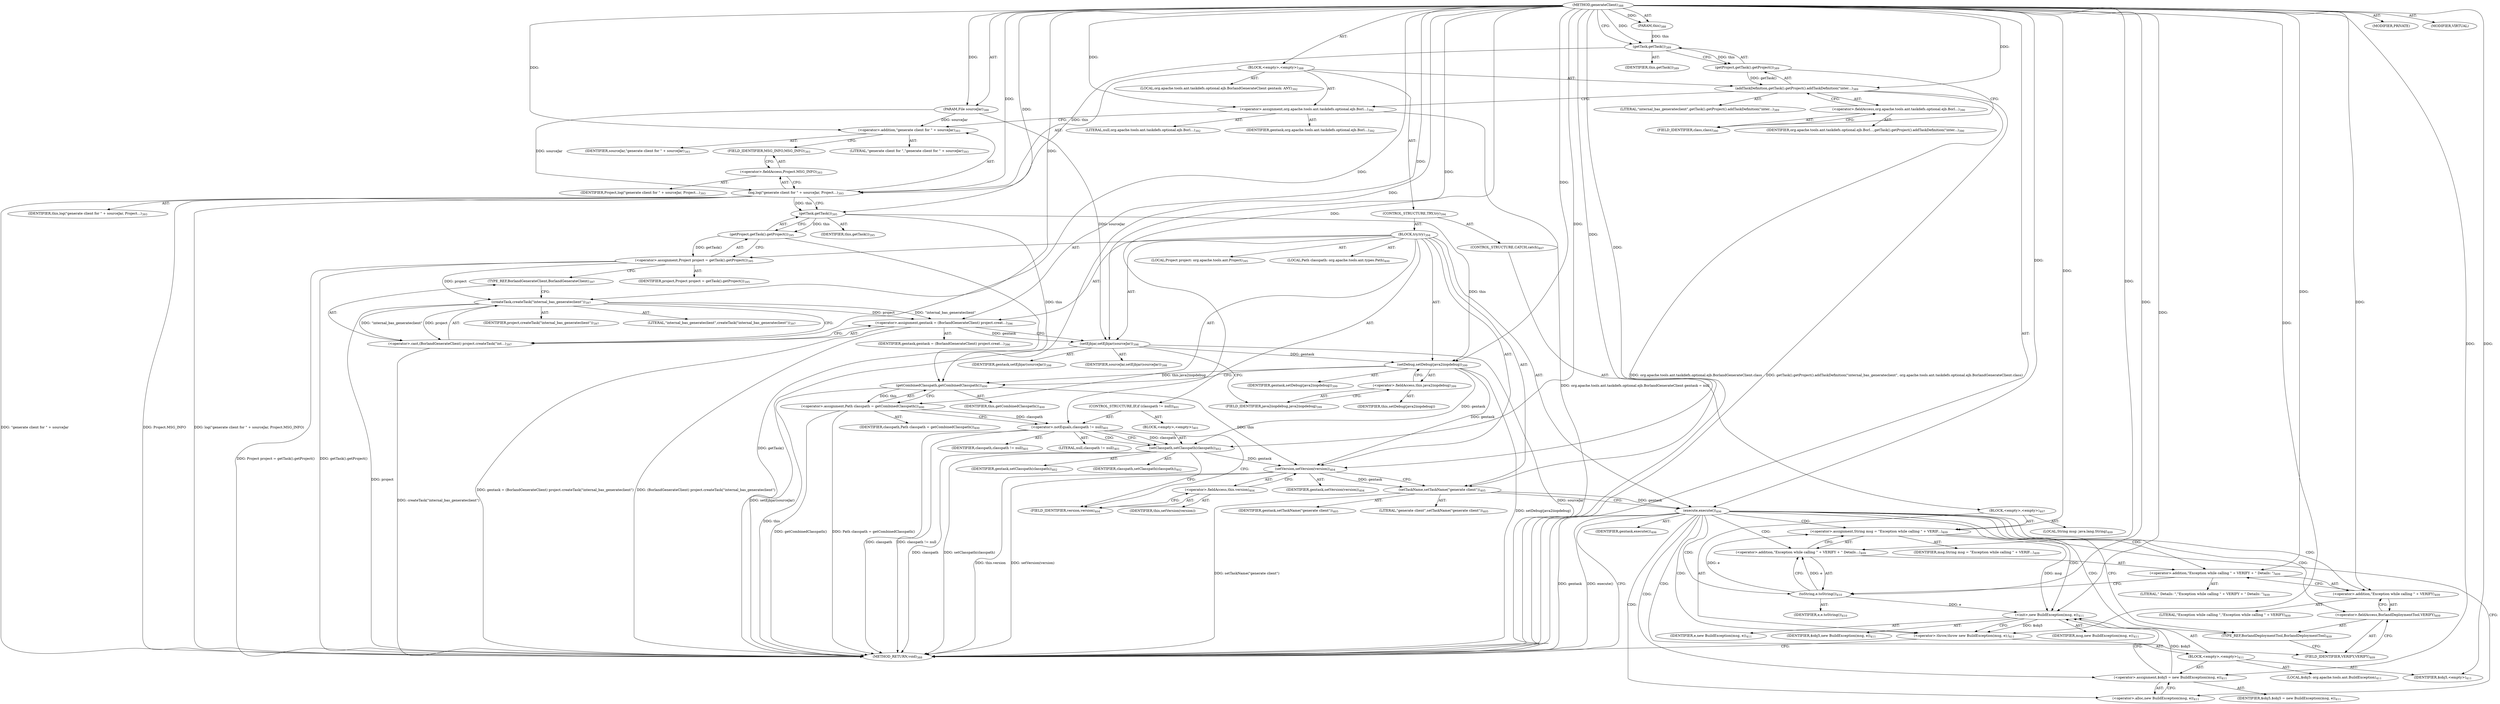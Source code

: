 digraph "generateClient" {  
"111669149710" [label = <(METHOD,generateClient)<SUB>388</SUB>> ]
"115964117009" [label = <(PARAM,this)<SUB>388</SUB>> ]
"115964117029" [label = <(PARAM,File sourceJar)<SUB>388</SUB>> ]
"25769803808" [label = <(BLOCK,&lt;empty&gt;,&lt;empty&gt;)<SUB>388</SUB>> ]
"30064771257" [label = <(addTaskDefinition,getTask().getProject().addTaskDefinition(&quot;inter...)<SUB>389</SUB>> ]
"30064771258" [label = <(getProject,getTask().getProject())<SUB>389</SUB>> ]
"30064771259" [label = <(getTask,getTask())<SUB>389</SUB>> ]
"68719476767" [label = <(IDENTIFIER,this,getTask())<SUB>389</SUB>> ]
"90194313248" [label = <(LITERAL,&quot;internal_bas_generateclient&quot;,getTask().getProject().addTaskDefinition(&quot;inter...)<SUB>389</SUB>> ]
"30064771260" [label = <(&lt;operator&gt;.fieldAccess,org.apache.tools.ant.taskdefs.optional.ejb.Borl...)<SUB>390</SUB>> ]
"68719476903" [label = <(IDENTIFIER,org.apache.tools.ant.taskdefs.optional.ejb.Borl...,getTask().getProject().addTaskDefinition(&quot;inter...)<SUB>390</SUB>> ]
"55834574890" [label = <(FIELD_IDENTIFIER,class,class)<SUB>390</SUB>> ]
"94489280529" [label = <(LOCAL,org.apache.tools.ant.taskdefs.optional.ejb.BorlandGenerateClient gentask: ANY)<SUB>392</SUB>> ]
"30064771261" [label = <(&lt;operator&gt;.assignment,org.apache.tools.ant.taskdefs.optional.ejb.Borl...)<SUB>392</SUB>> ]
"68719476904" [label = <(IDENTIFIER,gentask,org.apache.tools.ant.taskdefs.optional.ejb.Borl...)<SUB>392</SUB>> ]
"90194313249" [label = <(LITERAL,null,org.apache.tools.ant.taskdefs.optional.ejb.Borl...)<SUB>392</SUB>> ]
"30064771262" [label = <(log,log(&quot;generate client for &quot; + sourceJar, Project...)<SUB>393</SUB>> ]
"68719476768" [label = <(IDENTIFIER,this,log(&quot;generate client for &quot; + sourceJar, Project...)<SUB>393</SUB>> ]
"30064771263" [label = <(&lt;operator&gt;.addition,&quot;generate client for &quot; + sourceJar)<SUB>393</SUB>> ]
"90194313250" [label = <(LITERAL,&quot;generate client for &quot;,&quot;generate client for &quot; + sourceJar)<SUB>393</SUB>> ]
"68719476905" [label = <(IDENTIFIER,sourceJar,&quot;generate client for &quot; + sourceJar)<SUB>393</SUB>> ]
"30064771264" [label = <(&lt;operator&gt;.fieldAccess,Project.MSG_INFO)<SUB>393</SUB>> ]
"68719476906" [label = <(IDENTIFIER,Project,log(&quot;generate client for &quot; + sourceJar, Project...)<SUB>393</SUB>> ]
"55834574891" [label = <(FIELD_IDENTIFIER,MSG_INFO,MSG_INFO)<SUB>393</SUB>> ]
"47244640269" [label = <(CONTROL_STRUCTURE,TRY,try)<SUB>394</SUB>> ]
"25769803809" [label = <(BLOCK,try,try)<SUB>394</SUB>> ]
"94489280530" [label = <(LOCAL,Project project: org.apache.tools.ant.Project)<SUB>395</SUB>> ]
"30064771265" [label = <(&lt;operator&gt;.assignment,Project project = getTask().getProject())<SUB>395</SUB>> ]
"68719476907" [label = <(IDENTIFIER,project,Project project = getTask().getProject())<SUB>395</SUB>> ]
"30064771266" [label = <(getProject,getTask().getProject())<SUB>395</SUB>> ]
"30064771267" [label = <(getTask,getTask())<SUB>395</SUB>> ]
"68719476769" [label = <(IDENTIFIER,this,getTask())<SUB>395</SUB>> ]
"30064771268" [label = <(&lt;operator&gt;.assignment,gentask = (BorlandGenerateClient) project.creat...)<SUB>396</SUB>> ]
"68719476908" [label = <(IDENTIFIER,gentask,gentask = (BorlandGenerateClient) project.creat...)<SUB>396</SUB>> ]
"30064771269" [label = <(&lt;operator&gt;.cast,(BorlandGenerateClient) project.createTask(&quot;int...)<SUB>397</SUB>> ]
"180388626447" [label = <(TYPE_REF,BorlandGenerateClient,BorlandGenerateClient)<SUB>397</SUB>> ]
"30064771270" [label = <(createTask,createTask(&quot;internal_bas_generateclient&quot;))<SUB>397</SUB>> ]
"68719476909" [label = <(IDENTIFIER,project,createTask(&quot;internal_bas_generateclient&quot;))<SUB>397</SUB>> ]
"90194313251" [label = <(LITERAL,&quot;internal_bas_generateclient&quot;,createTask(&quot;internal_bas_generateclient&quot;))<SUB>397</SUB>> ]
"30064771271" [label = <(setEjbjar,setEjbjar(sourceJar))<SUB>398</SUB>> ]
"68719476910" [label = <(IDENTIFIER,gentask,setEjbjar(sourceJar))<SUB>398</SUB>> ]
"68719476911" [label = <(IDENTIFIER,sourceJar,setEjbjar(sourceJar))<SUB>398</SUB>> ]
"30064771272" [label = <(setDebug,setDebug(java2iiopdebug))<SUB>399</SUB>> ]
"68719476912" [label = <(IDENTIFIER,gentask,setDebug(java2iiopdebug))<SUB>399</SUB>> ]
"30064771273" [label = <(&lt;operator&gt;.fieldAccess,this.java2iiopdebug)<SUB>399</SUB>> ]
"68719476913" [label = <(IDENTIFIER,this,setDebug(java2iiopdebug))> ]
"55834574892" [label = <(FIELD_IDENTIFIER,java2iiopdebug,java2iiopdebug)<SUB>399</SUB>> ]
"94489280531" [label = <(LOCAL,Path classpath: org.apache.tools.ant.types.Path)<SUB>400</SUB>> ]
"30064771274" [label = <(&lt;operator&gt;.assignment,Path classpath = getCombinedClasspath())<SUB>400</SUB>> ]
"68719476914" [label = <(IDENTIFIER,classpath,Path classpath = getCombinedClasspath())<SUB>400</SUB>> ]
"30064771275" [label = <(getCombinedClasspath,getCombinedClasspath())<SUB>400</SUB>> ]
"68719476770" [label = <(IDENTIFIER,this,getCombinedClasspath())<SUB>400</SUB>> ]
"47244640270" [label = <(CONTROL_STRUCTURE,IF,if (classpath != null))<SUB>401</SUB>> ]
"30064771276" [label = <(&lt;operator&gt;.notEquals,classpath != null)<SUB>401</SUB>> ]
"68719476915" [label = <(IDENTIFIER,classpath,classpath != null)<SUB>401</SUB>> ]
"90194313252" [label = <(LITERAL,null,classpath != null)<SUB>401</SUB>> ]
"25769803810" [label = <(BLOCK,&lt;empty&gt;,&lt;empty&gt;)<SUB>401</SUB>> ]
"30064771277" [label = <(setClasspath,setClasspath(classpath))<SUB>402</SUB>> ]
"68719476916" [label = <(IDENTIFIER,gentask,setClasspath(classpath))<SUB>402</SUB>> ]
"68719476917" [label = <(IDENTIFIER,classpath,setClasspath(classpath))<SUB>402</SUB>> ]
"30064771278" [label = <(setVersion,setVersion(version))<SUB>404</SUB>> ]
"68719476918" [label = <(IDENTIFIER,gentask,setVersion(version))<SUB>404</SUB>> ]
"30064771279" [label = <(&lt;operator&gt;.fieldAccess,this.version)<SUB>404</SUB>> ]
"68719476919" [label = <(IDENTIFIER,this,setVersion(version))> ]
"55834574893" [label = <(FIELD_IDENTIFIER,version,version)<SUB>404</SUB>> ]
"30064771280" [label = <(setTaskName,setTaskName(&quot;generate client&quot;))<SUB>405</SUB>> ]
"68719476920" [label = <(IDENTIFIER,gentask,setTaskName(&quot;generate client&quot;))<SUB>405</SUB>> ]
"90194313253" [label = <(LITERAL,&quot;generate client&quot;,setTaskName(&quot;generate client&quot;))<SUB>405</SUB>> ]
"30064771281" [label = <(execute,execute())<SUB>406</SUB>> ]
"68719476921" [label = <(IDENTIFIER,gentask,execute())<SUB>406</SUB>> ]
"47244640271" [label = <(CONTROL_STRUCTURE,CATCH,catch)<SUB>407</SUB>> ]
"25769803811" [label = <(BLOCK,&lt;empty&gt;,&lt;empty&gt;)<SUB>407</SUB>> ]
"94489280532" [label = <(LOCAL,String msg: java.lang.String)<SUB>409</SUB>> ]
"30064771282" [label = <(&lt;operator&gt;.assignment,String msg = &quot;Exception while calling &quot; + VERIF...)<SUB>409</SUB>> ]
"68719476922" [label = <(IDENTIFIER,msg,String msg = &quot;Exception while calling &quot; + VERIF...)<SUB>409</SUB>> ]
"30064771283" [label = <(&lt;operator&gt;.addition,&quot;Exception while calling &quot; + VERIFY + &quot; Details...)<SUB>409</SUB>> ]
"30064771284" [label = <(&lt;operator&gt;.addition,&quot;Exception while calling &quot; + VERIFY + &quot; Details: &quot;)<SUB>409</SUB>> ]
"30064771285" [label = <(&lt;operator&gt;.addition,&quot;Exception while calling &quot; + VERIFY)<SUB>409</SUB>> ]
"90194313254" [label = <(LITERAL,&quot;Exception while calling &quot;,&quot;Exception while calling &quot; + VERIFY)<SUB>409</SUB>> ]
"30064771286" [label = <(&lt;operator&gt;.fieldAccess,BorlandDeploymentTool.VERIFY)<SUB>409</SUB>> ]
"180388626448" [label = <(TYPE_REF,BorlandDeploymentTool,BorlandDeploymentTool)<SUB>409</SUB>> ]
"55834574894" [label = <(FIELD_IDENTIFIER,VERIFY,VERIFY)<SUB>409</SUB>> ]
"90194313255" [label = <(LITERAL,&quot; Details: &quot;,&quot;Exception while calling &quot; + VERIFY + &quot; Details: &quot;)<SUB>409</SUB>> ]
"30064771287" [label = <(toString,e.toString())<SUB>410</SUB>> ]
"68719476923" [label = <(IDENTIFIER,e,e.toString())<SUB>410</SUB>> ]
"30064771288" [label = <(&lt;operator&gt;.throw,throw new BuildException(msg, e);)<SUB>411</SUB>> ]
"25769803812" [label = <(BLOCK,&lt;empty&gt;,&lt;empty&gt;)<SUB>411</SUB>> ]
"94489280533" [label = <(LOCAL,$obj5: org.apache.tools.ant.BuildException)<SUB>411</SUB>> ]
"30064771289" [label = <(&lt;operator&gt;.assignment,$obj5 = new BuildException(msg, e))<SUB>411</SUB>> ]
"68719476924" [label = <(IDENTIFIER,$obj5,$obj5 = new BuildException(msg, e))<SUB>411</SUB>> ]
"30064771290" [label = <(&lt;operator&gt;.alloc,new BuildException(msg, e))<SUB>411</SUB>> ]
"30064771291" [label = <(&lt;init&gt;,new BuildException(msg, e))<SUB>411</SUB>> ]
"68719476925" [label = <(IDENTIFIER,$obj5,new BuildException(msg, e))<SUB>411</SUB>> ]
"68719476926" [label = <(IDENTIFIER,msg,new BuildException(msg, e))<SUB>411</SUB>> ]
"68719476927" [label = <(IDENTIFIER,e,new BuildException(msg, e))<SUB>411</SUB>> ]
"68719476928" [label = <(IDENTIFIER,$obj5,&lt;empty&gt;)<SUB>411</SUB>> ]
"133143986228" [label = <(MODIFIER,PRIVATE)> ]
"133143986229" [label = <(MODIFIER,VIRTUAL)> ]
"128849018894" [label = <(METHOD_RETURN,void)<SUB>388</SUB>> ]
  "111669149710" -> "115964117009"  [ label = "AST: "] 
  "111669149710" -> "115964117029"  [ label = "AST: "] 
  "111669149710" -> "25769803808"  [ label = "AST: "] 
  "111669149710" -> "133143986228"  [ label = "AST: "] 
  "111669149710" -> "133143986229"  [ label = "AST: "] 
  "111669149710" -> "128849018894"  [ label = "AST: "] 
  "25769803808" -> "30064771257"  [ label = "AST: "] 
  "25769803808" -> "94489280529"  [ label = "AST: "] 
  "25769803808" -> "30064771261"  [ label = "AST: "] 
  "25769803808" -> "30064771262"  [ label = "AST: "] 
  "25769803808" -> "47244640269"  [ label = "AST: "] 
  "30064771257" -> "30064771258"  [ label = "AST: "] 
  "30064771257" -> "90194313248"  [ label = "AST: "] 
  "30064771257" -> "30064771260"  [ label = "AST: "] 
  "30064771258" -> "30064771259"  [ label = "AST: "] 
  "30064771259" -> "68719476767"  [ label = "AST: "] 
  "30064771260" -> "68719476903"  [ label = "AST: "] 
  "30064771260" -> "55834574890"  [ label = "AST: "] 
  "30064771261" -> "68719476904"  [ label = "AST: "] 
  "30064771261" -> "90194313249"  [ label = "AST: "] 
  "30064771262" -> "68719476768"  [ label = "AST: "] 
  "30064771262" -> "30064771263"  [ label = "AST: "] 
  "30064771262" -> "30064771264"  [ label = "AST: "] 
  "30064771263" -> "90194313250"  [ label = "AST: "] 
  "30064771263" -> "68719476905"  [ label = "AST: "] 
  "30064771264" -> "68719476906"  [ label = "AST: "] 
  "30064771264" -> "55834574891"  [ label = "AST: "] 
  "47244640269" -> "25769803809"  [ label = "AST: "] 
  "47244640269" -> "47244640271"  [ label = "AST: "] 
  "25769803809" -> "94489280530"  [ label = "AST: "] 
  "25769803809" -> "30064771265"  [ label = "AST: "] 
  "25769803809" -> "30064771268"  [ label = "AST: "] 
  "25769803809" -> "30064771271"  [ label = "AST: "] 
  "25769803809" -> "30064771272"  [ label = "AST: "] 
  "25769803809" -> "94489280531"  [ label = "AST: "] 
  "25769803809" -> "30064771274"  [ label = "AST: "] 
  "25769803809" -> "47244640270"  [ label = "AST: "] 
  "25769803809" -> "30064771278"  [ label = "AST: "] 
  "25769803809" -> "30064771280"  [ label = "AST: "] 
  "25769803809" -> "30064771281"  [ label = "AST: "] 
  "30064771265" -> "68719476907"  [ label = "AST: "] 
  "30064771265" -> "30064771266"  [ label = "AST: "] 
  "30064771266" -> "30064771267"  [ label = "AST: "] 
  "30064771267" -> "68719476769"  [ label = "AST: "] 
  "30064771268" -> "68719476908"  [ label = "AST: "] 
  "30064771268" -> "30064771269"  [ label = "AST: "] 
  "30064771269" -> "180388626447"  [ label = "AST: "] 
  "30064771269" -> "30064771270"  [ label = "AST: "] 
  "30064771270" -> "68719476909"  [ label = "AST: "] 
  "30064771270" -> "90194313251"  [ label = "AST: "] 
  "30064771271" -> "68719476910"  [ label = "AST: "] 
  "30064771271" -> "68719476911"  [ label = "AST: "] 
  "30064771272" -> "68719476912"  [ label = "AST: "] 
  "30064771272" -> "30064771273"  [ label = "AST: "] 
  "30064771273" -> "68719476913"  [ label = "AST: "] 
  "30064771273" -> "55834574892"  [ label = "AST: "] 
  "30064771274" -> "68719476914"  [ label = "AST: "] 
  "30064771274" -> "30064771275"  [ label = "AST: "] 
  "30064771275" -> "68719476770"  [ label = "AST: "] 
  "47244640270" -> "30064771276"  [ label = "AST: "] 
  "47244640270" -> "25769803810"  [ label = "AST: "] 
  "30064771276" -> "68719476915"  [ label = "AST: "] 
  "30064771276" -> "90194313252"  [ label = "AST: "] 
  "25769803810" -> "30064771277"  [ label = "AST: "] 
  "30064771277" -> "68719476916"  [ label = "AST: "] 
  "30064771277" -> "68719476917"  [ label = "AST: "] 
  "30064771278" -> "68719476918"  [ label = "AST: "] 
  "30064771278" -> "30064771279"  [ label = "AST: "] 
  "30064771279" -> "68719476919"  [ label = "AST: "] 
  "30064771279" -> "55834574893"  [ label = "AST: "] 
  "30064771280" -> "68719476920"  [ label = "AST: "] 
  "30064771280" -> "90194313253"  [ label = "AST: "] 
  "30064771281" -> "68719476921"  [ label = "AST: "] 
  "47244640271" -> "25769803811"  [ label = "AST: "] 
  "25769803811" -> "94489280532"  [ label = "AST: "] 
  "25769803811" -> "30064771282"  [ label = "AST: "] 
  "25769803811" -> "30064771288"  [ label = "AST: "] 
  "30064771282" -> "68719476922"  [ label = "AST: "] 
  "30064771282" -> "30064771283"  [ label = "AST: "] 
  "30064771283" -> "30064771284"  [ label = "AST: "] 
  "30064771283" -> "30064771287"  [ label = "AST: "] 
  "30064771284" -> "30064771285"  [ label = "AST: "] 
  "30064771284" -> "90194313255"  [ label = "AST: "] 
  "30064771285" -> "90194313254"  [ label = "AST: "] 
  "30064771285" -> "30064771286"  [ label = "AST: "] 
  "30064771286" -> "180388626448"  [ label = "AST: "] 
  "30064771286" -> "55834574894"  [ label = "AST: "] 
  "30064771287" -> "68719476923"  [ label = "AST: "] 
  "30064771288" -> "25769803812"  [ label = "AST: "] 
  "25769803812" -> "94489280533"  [ label = "AST: "] 
  "25769803812" -> "30064771289"  [ label = "AST: "] 
  "25769803812" -> "30064771291"  [ label = "AST: "] 
  "25769803812" -> "68719476928"  [ label = "AST: "] 
  "30064771289" -> "68719476924"  [ label = "AST: "] 
  "30064771289" -> "30064771290"  [ label = "AST: "] 
  "30064771291" -> "68719476925"  [ label = "AST: "] 
  "30064771291" -> "68719476926"  [ label = "AST: "] 
  "30064771291" -> "68719476927"  [ label = "AST: "] 
  "30064771257" -> "30064771261"  [ label = "CFG: "] 
  "30064771261" -> "30064771263"  [ label = "CFG: "] 
  "30064771262" -> "30064771267"  [ label = "CFG: "] 
  "30064771258" -> "55834574890"  [ label = "CFG: "] 
  "30064771260" -> "30064771257"  [ label = "CFG: "] 
  "30064771263" -> "55834574891"  [ label = "CFG: "] 
  "30064771264" -> "30064771262"  [ label = "CFG: "] 
  "30064771259" -> "30064771258"  [ label = "CFG: "] 
  "55834574890" -> "30064771260"  [ label = "CFG: "] 
  "55834574891" -> "30064771264"  [ label = "CFG: "] 
  "30064771265" -> "180388626447"  [ label = "CFG: "] 
  "30064771268" -> "30064771271"  [ label = "CFG: "] 
  "30064771271" -> "55834574892"  [ label = "CFG: "] 
  "30064771272" -> "30064771275"  [ label = "CFG: "] 
  "30064771274" -> "30064771276"  [ label = "CFG: "] 
  "30064771278" -> "30064771280"  [ label = "CFG: "] 
  "30064771280" -> "30064771281"  [ label = "CFG: "] 
  "30064771281" -> "128849018894"  [ label = "CFG: "] 
  "30064771281" -> "180388626448"  [ label = "CFG: "] 
  "30064771266" -> "30064771265"  [ label = "CFG: "] 
  "30064771269" -> "30064771268"  [ label = "CFG: "] 
  "30064771273" -> "30064771272"  [ label = "CFG: "] 
  "30064771275" -> "30064771274"  [ label = "CFG: "] 
  "30064771276" -> "30064771277"  [ label = "CFG: "] 
  "30064771276" -> "55834574893"  [ label = "CFG: "] 
  "30064771279" -> "30064771278"  [ label = "CFG: "] 
  "30064771282" -> "30064771290"  [ label = "CFG: "] 
  "30064771288" -> "128849018894"  [ label = "CFG: "] 
  "30064771267" -> "30064771266"  [ label = "CFG: "] 
  "180388626447" -> "30064771270"  [ label = "CFG: "] 
  "30064771270" -> "30064771269"  [ label = "CFG: "] 
  "55834574892" -> "30064771273"  [ label = "CFG: "] 
  "30064771277" -> "55834574893"  [ label = "CFG: "] 
  "55834574893" -> "30064771279"  [ label = "CFG: "] 
  "30064771283" -> "30064771282"  [ label = "CFG: "] 
  "30064771284" -> "30064771287"  [ label = "CFG: "] 
  "30064771287" -> "30064771283"  [ label = "CFG: "] 
  "30064771289" -> "30064771291"  [ label = "CFG: "] 
  "30064771291" -> "30064771288"  [ label = "CFG: "] 
  "30064771285" -> "30064771284"  [ label = "CFG: "] 
  "30064771290" -> "30064771289"  [ label = "CFG: "] 
  "30064771286" -> "30064771285"  [ label = "CFG: "] 
  "180388626448" -> "55834574894"  [ label = "CFG: "] 
  "55834574894" -> "30064771286"  [ label = "CFG: "] 
  "111669149710" -> "30064771259"  [ label = "CFG: "] 
  "30064771257" -> "128849018894"  [ label = "DDG: org.apache.tools.ant.taskdefs.optional.ejb.BorlandGenerateClient.class"] 
  "30064771257" -> "128849018894"  [ label = "DDG: getTask().getProject().addTaskDefinition(&quot;internal_bas_generateclient&quot;, org.apache.tools.ant.taskdefs.optional.ejb.BorlandGenerateClient.class)"] 
  "30064771261" -> "128849018894"  [ label = "DDG: org.apache.tools.ant.taskdefs.optional.ejb.BorlandGenerateClient gentask = null"] 
  "30064771262" -> "128849018894"  [ label = "DDG: &quot;generate client for &quot; + sourceJar"] 
  "30064771262" -> "128849018894"  [ label = "DDG: Project.MSG_INFO"] 
  "30064771262" -> "128849018894"  [ label = "DDG: log(&quot;generate client for &quot; + sourceJar, Project.MSG_INFO)"] 
  "30064771266" -> "128849018894"  [ label = "DDG: getTask()"] 
  "30064771265" -> "128849018894"  [ label = "DDG: getTask().getProject()"] 
  "30064771265" -> "128849018894"  [ label = "DDG: Project project = getTask().getProject()"] 
  "30064771270" -> "128849018894"  [ label = "DDG: project"] 
  "30064771269" -> "128849018894"  [ label = "DDG: createTask(&quot;internal_bas_generateclient&quot;)"] 
  "30064771268" -> "128849018894"  [ label = "DDG: (BorlandGenerateClient) project.createTask(&quot;internal_bas_generateclient&quot;)"] 
  "30064771268" -> "128849018894"  [ label = "DDG: gentask = (BorlandGenerateClient) project.createTask(&quot;internal_bas_generateclient&quot;)"] 
  "30064771271" -> "128849018894"  [ label = "DDG: sourceJar"] 
  "30064771271" -> "128849018894"  [ label = "DDG: setEjbjar(sourceJar)"] 
  "30064771272" -> "128849018894"  [ label = "DDG: setDebug(java2iiopdebug)"] 
  "30064771275" -> "128849018894"  [ label = "DDG: this"] 
  "30064771274" -> "128849018894"  [ label = "DDG: getCombinedClasspath()"] 
  "30064771274" -> "128849018894"  [ label = "DDG: Path classpath = getCombinedClasspath()"] 
  "30064771276" -> "128849018894"  [ label = "DDG: classpath"] 
  "30064771276" -> "128849018894"  [ label = "DDG: classpath != null"] 
  "30064771277" -> "128849018894"  [ label = "DDG: classpath"] 
  "30064771277" -> "128849018894"  [ label = "DDG: setClasspath(classpath)"] 
  "30064771278" -> "128849018894"  [ label = "DDG: this.version"] 
  "30064771278" -> "128849018894"  [ label = "DDG: setVersion(version)"] 
  "30064771280" -> "128849018894"  [ label = "DDG: setTaskName(&quot;generate client&quot;)"] 
  "30064771281" -> "128849018894"  [ label = "DDG: gentask"] 
  "30064771281" -> "128849018894"  [ label = "DDG: execute()"] 
  "111669149710" -> "115964117009"  [ label = "DDG: "] 
  "111669149710" -> "115964117029"  [ label = "DDG: "] 
  "111669149710" -> "30064771261"  [ label = "DDG: "] 
  "30064771258" -> "30064771257"  [ label = "DDG: getTask()"] 
  "111669149710" -> "30064771257"  [ label = "DDG: "] 
  "30064771259" -> "30064771262"  [ label = "DDG: this"] 
  "111669149710" -> "30064771262"  [ label = "DDG: "] 
  "115964117029" -> "30064771262"  [ label = "DDG: sourceJar"] 
  "30064771259" -> "30064771258"  [ label = "DDG: this"] 
  "111669149710" -> "30064771263"  [ label = "DDG: "] 
  "115964117029" -> "30064771263"  [ label = "DDG: sourceJar"] 
  "30064771266" -> "30064771265"  [ label = "DDG: getTask()"] 
  "111669149710" -> "30064771268"  [ label = "DDG: "] 
  "30064771270" -> "30064771268"  [ label = "DDG: project"] 
  "30064771270" -> "30064771268"  [ label = "DDG: &quot;internal_bas_generateclient&quot;"] 
  "30064771275" -> "30064771274"  [ label = "DDG: this"] 
  "115964117009" -> "30064771259"  [ label = "DDG: this"] 
  "111669149710" -> "30064771259"  [ label = "DDG: "] 
  "30064771268" -> "30064771271"  [ label = "DDG: gentask"] 
  "111669149710" -> "30064771271"  [ label = "DDG: "] 
  "115964117029" -> "30064771271"  [ label = "DDG: sourceJar"] 
  "30064771271" -> "30064771272"  [ label = "DDG: gentask"] 
  "111669149710" -> "30064771272"  [ label = "DDG: "] 
  "30064771267" -> "30064771272"  [ label = "DDG: this"] 
  "30064771272" -> "30064771278"  [ label = "DDG: gentask"] 
  "30064771277" -> "30064771278"  [ label = "DDG: gentask"] 
  "111669149710" -> "30064771278"  [ label = "DDG: "] 
  "30064771275" -> "30064771278"  [ label = "DDG: this"] 
  "30064771278" -> "30064771280"  [ label = "DDG: gentask"] 
  "111669149710" -> "30064771280"  [ label = "DDG: "] 
  "30064771280" -> "30064771281"  [ label = "DDG: gentask"] 
  "111669149710" -> "30064771281"  [ label = "DDG: "] 
  "111669149710" -> "30064771282"  [ label = "DDG: "] 
  "30064771287" -> "30064771282"  [ label = "DDG: e"] 
  "30064771267" -> "30064771266"  [ label = "DDG: this"] 
  "111669149710" -> "30064771269"  [ label = "DDG: "] 
  "30064771270" -> "30064771269"  [ label = "DDG: project"] 
  "30064771270" -> "30064771269"  [ label = "DDG: &quot;internal_bas_generateclient&quot;"] 
  "30064771267" -> "30064771275"  [ label = "DDG: this"] 
  "30064771272" -> "30064771275"  [ label = "DDG: this.java2iiopdebug"] 
  "111669149710" -> "30064771275"  [ label = "DDG: "] 
  "30064771274" -> "30064771276"  [ label = "DDG: classpath"] 
  "111669149710" -> "30064771276"  [ label = "DDG: "] 
  "30064771291" -> "30064771288"  [ label = "DDG: $obj5"] 
  "111669149710" -> "30064771288"  [ label = "DDG: "] 
  "30064771262" -> "30064771267"  [ label = "DDG: this"] 
  "111669149710" -> "30064771267"  [ label = "DDG: "] 
  "30064771265" -> "30064771270"  [ label = "DDG: project"] 
  "111669149710" -> "30064771270"  [ label = "DDG: "] 
  "30064771272" -> "30064771277"  [ label = "DDG: gentask"] 
  "111669149710" -> "30064771277"  [ label = "DDG: "] 
  "30064771276" -> "30064771277"  [ label = "DDG: classpath"] 
  "111669149710" -> "30064771283"  [ label = "DDG: "] 
  "30064771287" -> "30064771283"  [ label = "DDG: e"] 
  "111669149710" -> "30064771289"  [ label = "DDG: "] 
  "111669149710" -> "68719476928"  [ label = "DDG: "] 
  "111669149710" -> "30064771284"  [ label = "DDG: "] 
  "111669149710" -> "30064771287"  [ label = "DDG: "] 
  "30064771289" -> "30064771291"  [ label = "DDG: $obj5"] 
  "111669149710" -> "30064771291"  [ label = "DDG: "] 
  "30064771282" -> "30064771291"  [ label = "DDG: msg"] 
  "30064771287" -> "30064771291"  [ label = "DDG: e"] 
  "111669149710" -> "30064771285"  [ label = "DDG: "] 
  "30064771281" -> "55834574894"  [ label = "CDG: "] 
  "30064771281" -> "180388626448"  [ label = "CDG: "] 
  "30064771281" -> "30064771290"  [ label = "CDG: "] 
  "30064771281" -> "30064771291"  [ label = "CDG: "] 
  "30064771281" -> "30064771288"  [ label = "CDG: "] 
  "30064771281" -> "30064771289"  [ label = "CDG: "] 
  "30064771281" -> "30064771286"  [ label = "CDG: "] 
  "30064771281" -> "30064771287"  [ label = "CDG: "] 
  "30064771281" -> "30064771284"  [ label = "CDG: "] 
  "30064771281" -> "30064771285"  [ label = "CDG: "] 
  "30064771281" -> "30064771282"  [ label = "CDG: "] 
  "30064771281" -> "30064771283"  [ label = "CDG: "] 
  "30064771276" -> "30064771277"  [ label = "CDG: "] 
}
